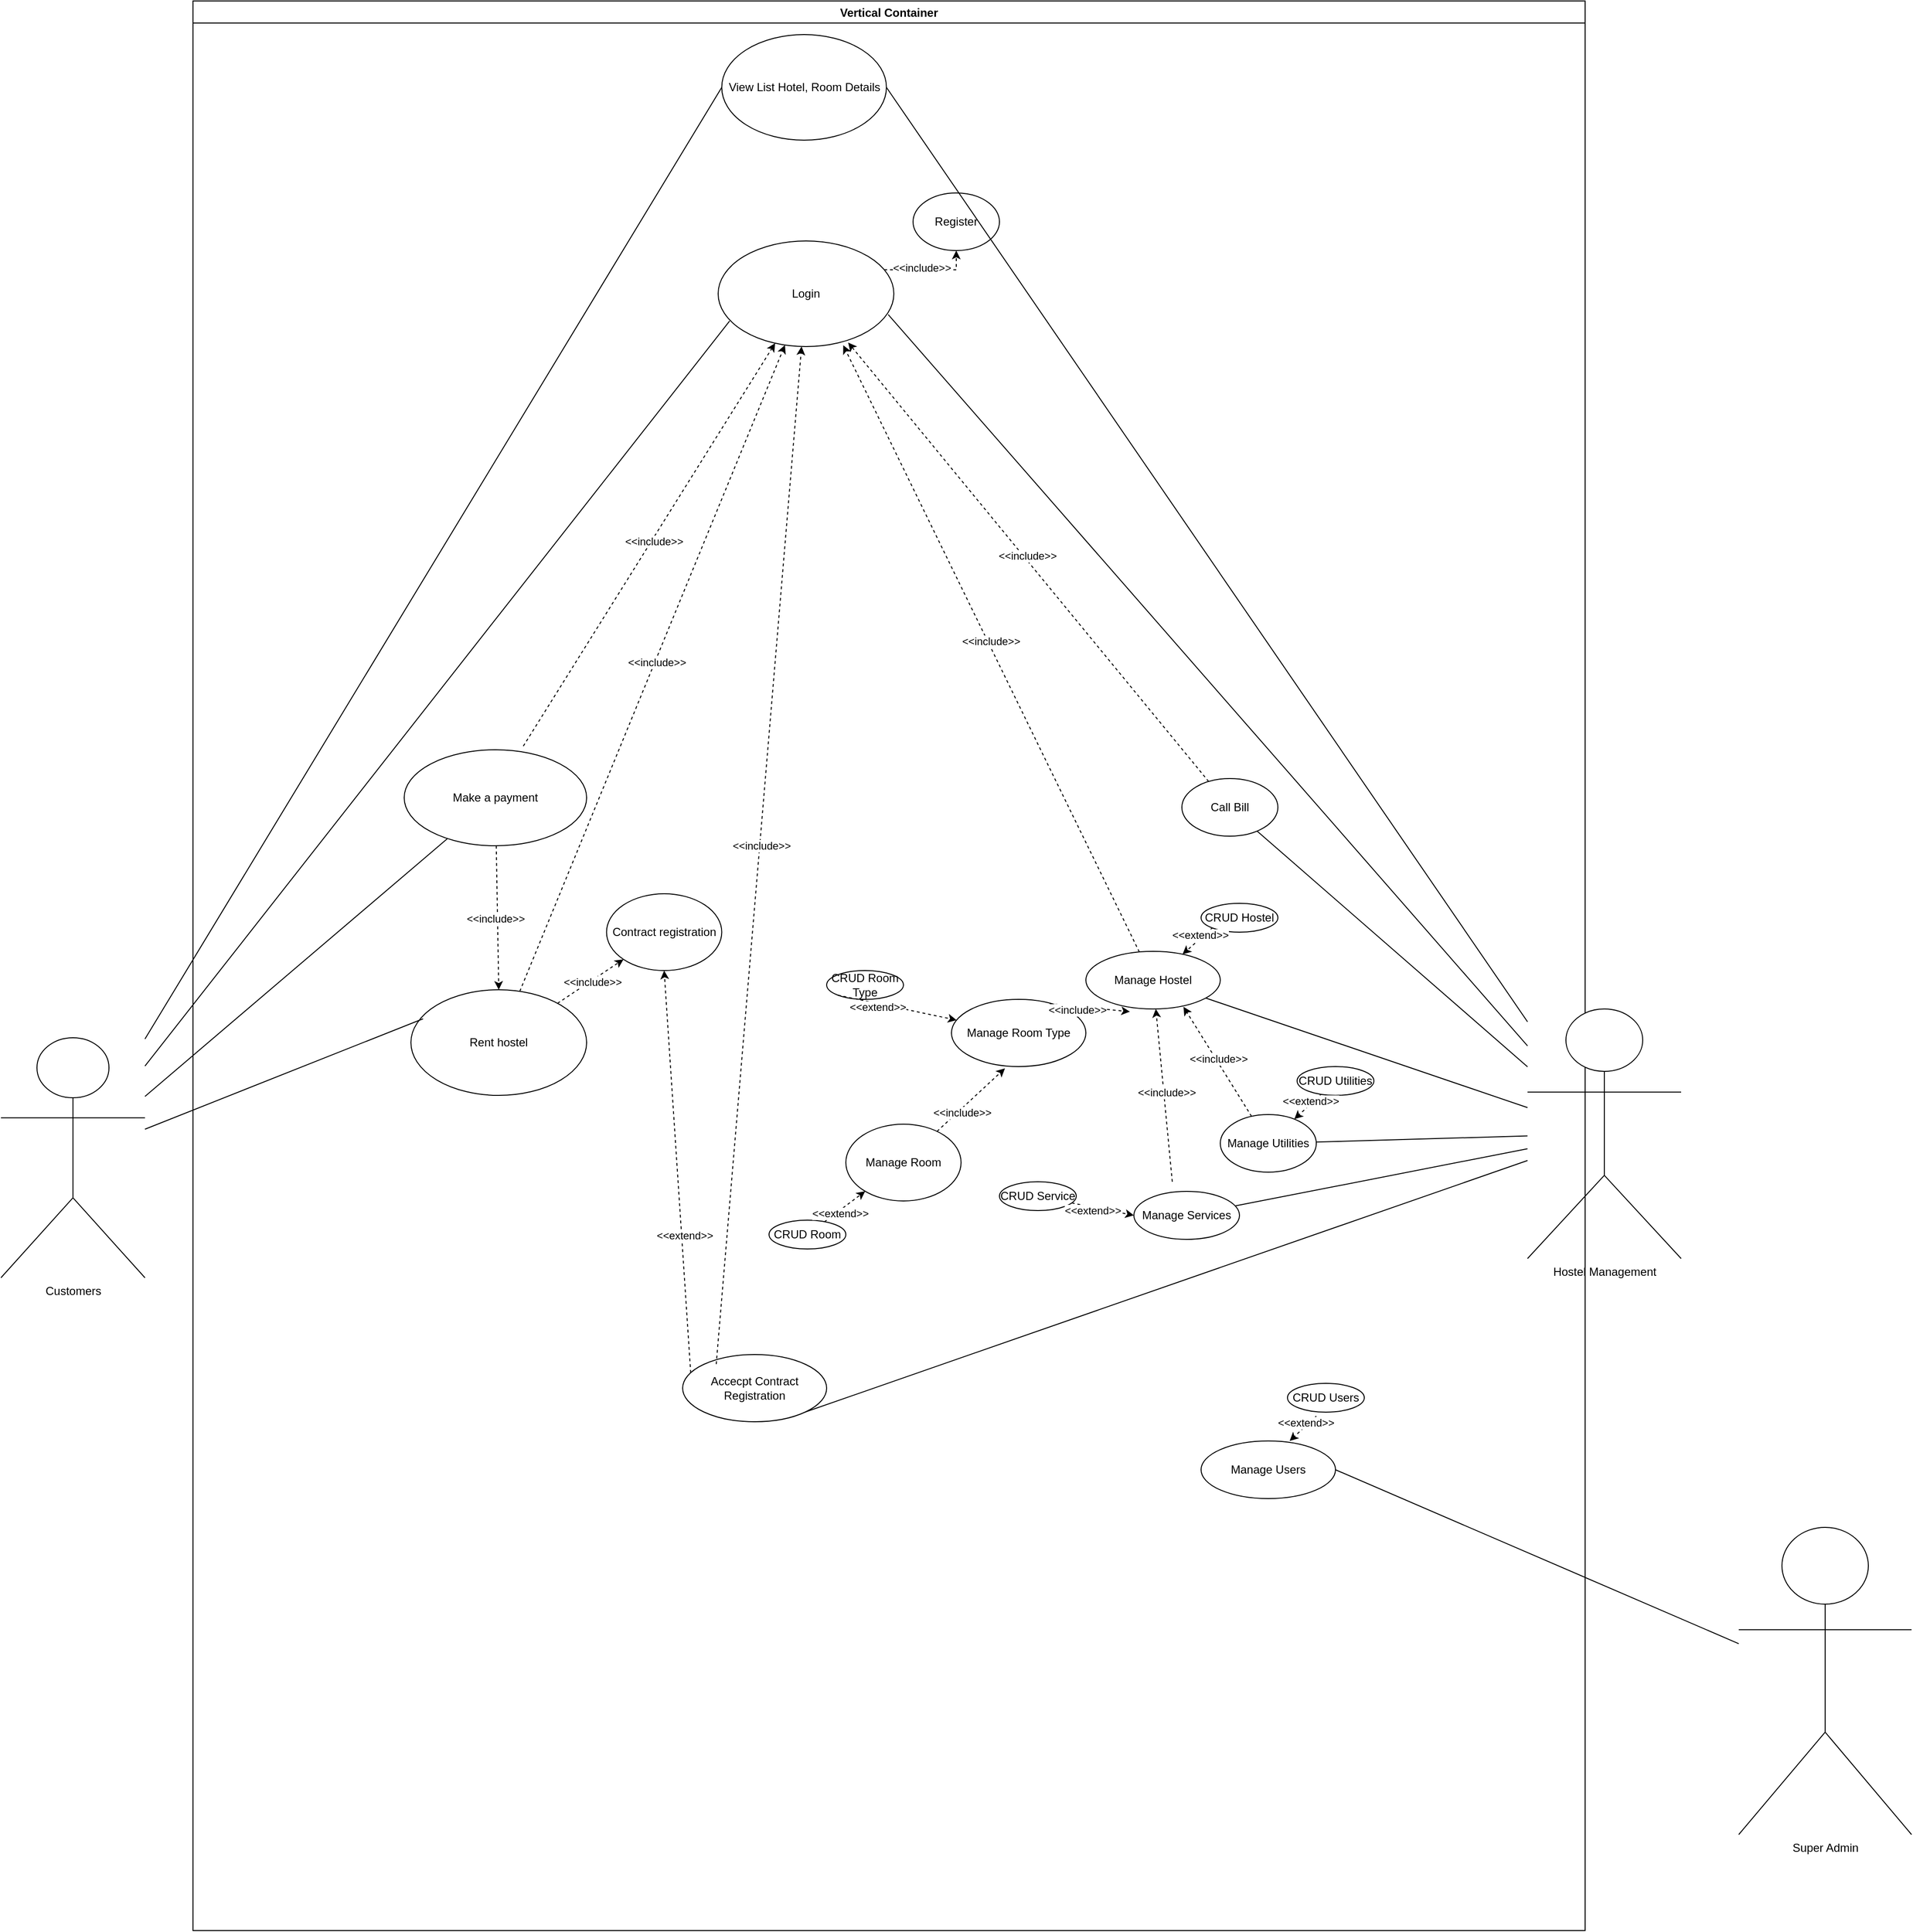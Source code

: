 <mxfile version="18.1.3" type="github">
  <diagram name="Page-1" id="929967ad-93f9-6ef4-fab6-5d389245f69c">
    <mxGraphModel dx="2076" dy="2351" grid="1" gridSize="10" guides="1" tooltips="1" connect="1" arrows="1" fold="1" page="1" pageScale="1.5" pageWidth="1169" pageHeight="826" background="none" math="0" shadow="0">
      <root>
        <mxCell id="0" style=";html=1;" />
        <mxCell id="1" style=";html=1;" parent="0" />
        <mxCell id="IHum4n2YvxGAtm4zl33J-3" value="Vertical Container" style="swimlane;" parent="1" vertex="1">
          <mxGeometry x="310" y="-870" width="1450" height="2010" as="geometry" />
        </mxCell>
        <mxCell id="IHum4n2YvxGAtm4zl33J-27" value="" style="edgeStyle=orthogonalEdgeStyle;rounded=0;orthogonalLoop=1;jettySize=auto;html=1;dashed=1;" parent="IHum4n2YvxGAtm4zl33J-3" source="IHum4n2YvxGAtm4zl33J-10" target="IHum4n2YvxGAtm4zl33J-22" edge="1">
          <mxGeometry relative="1" as="geometry">
            <Array as="points">
              <mxPoint x="750" y="280" />
              <mxPoint x="750" y="280" />
            </Array>
          </mxGeometry>
        </mxCell>
        <mxCell id="IHum4n2YvxGAtm4zl33J-28" value="&amp;lt;&amp;lt;include&amp;gt;&amp;gt;" style="edgeLabel;html=1;align=center;verticalAlign=middle;resizable=0;points=[];" parent="IHum4n2YvxGAtm4zl33J-27" vertex="1" connectable="0">
          <mxGeometry x="-0.179" y="2" relative="1" as="geometry">
            <mxPoint as="offset" />
          </mxGeometry>
        </mxCell>
        <mxCell id="IHum4n2YvxGAtm4zl33J-10" value="Login" style="ellipse;whiteSpace=wrap;html=1;" parent="IHum4n2YvxGAtm4zl33J-3" vertex="1">
          <mxGeometry x="547" y="250" width="183" height="110" as="geometry" />
        </mxCell>
        <mxCell id="IHum4n2YvxGAtm4zl33J-22" value="Register" style="ellipse;whiteSpace=wrap;html=1;" parent="IHum4n2YvxGAtm4zl33J-3" vertex="1">
          <mxGeometry x="750" y="200" width="90" height="60" as="geometry" />
        </mxCell>
        <mxCell id="IHum4n2YvxGAtm4zl33J-29" value="View List Hotel, Room Details" style="ellipse;whiteSpace=wrap;html=1;" parent="IHum4n2YvxGAtm4zl33J-3" vertex="1">
          <mxGeometry x="550.75" y="35" width="171.5" height="110" as="geometry" />
        </mxCell>
        <mxCell id="IHum4n2YvxGAtm4zl33J-30" value="Manage Hostel" style="ellipse;whiteSpace=wrap;html=1;" parent="IHum4n2YvxGAtm4zl33J-3" vertex="1">
          <mxGeometry x="930" y="990" width="140" height="60" as="geometry" />
        </mxCell>
        <mxCell id="IHum4n2YvxGAtm4zl33J-33" value="Manage Room Type" style="ellipse;whiteSpace=wrap;html=1;" parent="IHum4n2YvxGAtm4zl33J-3" vertex="1">
          <mxGeometry x="790" y="1040" width="140" height="70" as="geometry" />
        </mxCell>
        <mxCell id="IHum4n2YvxGAtm4zl33J-34" value="" style="endArrow=classic;html=1;rounded=0;dashed=1;entryX=0.712;entryY=0.988;entryDx=0;entryDy=0;entryPerimeter=0;" parent="IHum4n2YvxGAtm4zl33J-3" source="IHum4n2YvxGAtm4zl33J-30" target="IHum4n2YvxGAtm4zl33J-10" edge="1">
          <mxGeometry width="50" height="50" relative="1" as="geometry">
            <mxPoint x="740" y="500" as="sourcePoint" />
            <mxPoint x="710" y="380" as="targetPoint" />
          </mxGeometry>
        </mxCell>
        <mxCell id="IHum4n2YvxGAtm4zl33J-35" value="&amp;lt;&amp;lt;include&amp;gt;&amp;gt;" style="edgeLabel;html=1;align=center;verticalAlign=middle;resizable=0;points=[];" parent="IHum4n2YvxGAtm4zl33J-34" vertex="1" connectable="0">
          <mxGeometry x="0.018" y="-2" relative="1" as="geometry">
            <mxPoint y="-1" as="offset" />
          </mxGeometry>
        </mxCell>
        <mxCell id="IHum4n2YvxGAtm4zl33J-44" value="" style="endArrow=classic;html=1;rounded=0;dashed=1;exitX=0.731;exitY=0.066;exitDx=0;exitDy=0;exitPerimeter=0;entryX=0.328;entryY=1.047;entryDx=0;entryDy=0;entryPerimeter=0;" parent="IHum4n2YvxGAtm4zl33J-3" source="IHum4n2YvxGAtm4zl33J-33" target="IHum4n2YvxGAtm4zl33J-30" edge="1">
          <mxGeometry width="50" height="50" relative="1" as="geometry">
            <mxPoint x="1040" y="610" as="sourcePoint" />
            <mxPoint x="1090" y="560" as="targetPoint" />
          </mxGeometry>
        </mxCell>
        <mxCell id="IHum4n2YvxGAtm4zl33J-45" value="&amp;lt;&amp;lt;include&amp;gt;&amp;gt;" style="edgeLabel;html=1;align=center;verticalAlign=middle;resizable=0;points=[];" parent="IHum4n2YvxGAtm4zl33J-44" vertex="1" connectable="0">
          <mxGeometry x="-0.317" y="-3" relative="1" as="geometry">
            <mxPoint as="offset" />
          </mxGeometry>
        </mxCell>
        <mxCell id="IHum4n2YvxGAtm4zl33J-46" value="Manage Room" style="ellipse;whiteSpace=wrap;html=1;" parent="IHum4n2YvxGAtm4zl33J-3" vertex="1">
          <mxGeometry x="680" y="1170" width="120" height="80" as="geometry" />
        </mxCell>
        <mxCell id="IHum4n2YvxGAtm4zl33J-47" value="" style="endArrow=classic;html=1;rounded=0;dashed=1;entryX=0.398;entryY=1.027;entryDx=0;entryDy=0;entryPerimeter=0;" parent="IHum4n2YvxGAtm4zl33J-3" source="IHum4n2YvxGAtm4zl33J-46" target="IHum4n2YvxGAtm4zl33J-33" edge="1">
          <mxGeometry width="50" height="50" relative="1" as="geometry">
            <mxPoint x="872.34" y="584.62" as="sourcePoint" />
            <mxPoint x="885.92" y="542.82" as="targetPoint" />
          </mxGeometry>
        </mxCell>
        <mxCell id="IHum4n2YvxGAtm4zl33J-48" value="&amp;lt;&amp;lt;include&amp;gt;&amp;gt;" style="edgeLabel;html=1;align=center;verticalAlign=middle;resizable=0;points=[];" parent="IHum4n2YvxGAtm4zl33J-47" vertex="1" connectable="0">
          <mxGeometry x="-0.317" y="-3" relative="1" as="geometry">
            <mxPoint as="offset" />
          </mxGeometry>
        </mxCell>
        <mxCell id="IHum4n2YvxGAtm4zl33J-52" value="CRUD Hostel" style="ellipse;whiteSpace=wrap;html=1;" parent="IHum4n2YvxGAtm4zl33J-3" vertex="1">
          <mxGeometry x="1050" y="940" width="80" height="30" as="geometry" />
        </mxCell>
        <mxCell id="IHum4n2YvxGAtm4zl33J-56" value="CRUD Room Type" style="ellipse;whiteSpace=wrap;html=1;" parent="IHum4n2YvxGAtm4zl33J-3" vertex="1">
          <mxGeometry x="660" y="1010" width="80" height="30" as="geometry" />
        </mxCell>
        <mxCell id="IHum4n2YvxGAtm4zl33J-58" value="" style="endArrow=classic;html=1;rounded=0;dashed=1;exitX=0;exitY=1;exitDx=0;exitDy=0;" parent="IHum4n2YvxGAtm4zl33J-3" source="IHum4n2YvxGAtm4zl33J-56" target="IHum4n2YvxGAtm4zl33J-33" edge="1">
          <mxGeometry width="50" height="50" relative="1" as="geometry">
            <mxPoint x="1110.758" y="1024.765" as="sourcePoint" />
            <mxPoint x="825.72" y="651.89" as="targetPoint" />
          </mxGeometry>
        </mxCell>
        <mxCell id="IHum4n2YvxGAtm4zl33J-59" value="&amp;lt;&amp;lt;extend&amp;gt;&amp;gt;" style="edgeLabel;html=1;align=center;verticalAlign=middle;resizable=0;points=[];" parent="IHum4n2YvxGAtm4zl33J-58" vertex="1" connectable="0">
          <mxGeometry x="-0.317" y="-3" relative="1" as="geometry">
            <mxPoint as="offset" />
          </mxGeometry>
        </mxCell>
        <mxCell id="IHum4n2YvxGAtm4zl33J-60" style="edgeStyle=orthogonalEdgeStyle;rounded=0;orthogonalLoop=1;jettySize=auto;html=1;exitX=0.5;exitY=1;exitDx=0;exitDy=0;dashed=1;" parent="IHum4n2YvxGAtm4zl33J-3" source="IHum4n2YvxGAtm4zl33J-52" target="IHum4n2YvxGAtm4zl33J-52" edge="1">
          <mxGeometry relative="1" as="geometry" />
        </mxCell>
        <mxCell id="IHum4n2YvxGAtm4zl33J-50" value="" style="endArrow=classic;html=1;rounded=0;dashed=1;exitX=0;exitY=1;exitDx=0;exitDy=0;" parent="IHum4n2YvxGAtm4zl33J-3" source="IHum4n2YvxGAtm4zl33J-52" target="IHum4n2YvxGAtm4zl33J-30" edge="1">
          <mxGeometry width="50" height="50" relative="1" as="geometry">
            <mxPoint x="940" y="550" as="sourcePoint" />
            <mxPoint x="880" y="470" as="targetPoint" />
          </mxGeometry>
        </mxCell>
        <mxCell id="IHum4n2YvxGAtm4zl33J-51" value="&amp;lt;&amp;lt;extend&amp;gt;&amp;gt;" style="edgeLabel;html=1;align=center;verticalAlign=middle;resizable=0;points=[];" parent="IHum4n2YvxGAtm4zl33J-50" vertex="1" connectable="0">
          <mxGeometry x="-0.317" y="-3" relative="1" as="geometry">
            <mxPoint as="offset" />
          </mxGeometry>
        </mxCell>
        <mxCell id="IHum4n2YvxGAtm4zl33J-61" value="CRUD Room" style="ellipse;whiteSpace=wrap;html=1;" parent="IHum4n2YvxGAtm4zl33J-3" vertex="1">
          <mxGeometry x="600" y="1270" width="80" height="30" as="geometry" />
        </mxCell>
        <mxCell id="IHum4n2YvxGAtm4zl33J-65" value="" style="endArrow=classic;html=1;rounded=0;dashed=1;" parent="IHum4n2YvxGAtm4zl33J-3" source="IHum4n2YvxGAtm4zl33J-61" target="IHum4n2YvxGAtm4zl33J-46" edge="1">
          <mxGeometry width="50" height="50" relative="1" as="geometry">
            <mxPoint x="910" y="683" as="sourcePoint" />
            <mxPoint x="630" y="720" as="targetPoint" />
          </mxGeometry>
        </mxCell>
        <mxCell id="IHum4n2YvxGAtm4zl33J-66" value="&amp;lt;&amp;lt;extend&amp;gt;&amp;gt;" style="edgeLabel;html=1;align=center;verticalAlign=middle;resizable=0;points=[];" parent="IHum4n2YvxGAtm4zl33J-65" vertex="1" connectable="0">
          <mxGeometry x="-0.317" y="-3" relative="1" as="geometry">
            <mxPoint as="offset" />
          </mxGeometry>
        </mxCell>
        <mxCell id="IHum4n2YvxGAtm4zl33J-68" value="Rent hostel" style="ellipse;whiteSpace=wrap;html=1;" parent="IHum4n2YvxGAtm4zl33J-3" vertex="1">
          <mxGeometry x="227" y="1030" width="183" height="110" as="geometry" />
        </mxCell>
        <mxCell id="IHum4n2YvxGAtm4zl33J-71" value="" style="endArrow=classic;html=1;rounded=0;dashed=1;" parent="IHum4n2YvxGAtm4zl33J-3" source="IHum4n2YvxGAtm4zl33J-68" target="IHum4n2YvxGAtm4zl33J-10" edge="1">
          <mxGeometry width="50" height="50" relative="1" as="geometry">
            <mxPoint x="844.079" y="520.091" as="sourcePoint" />
            <mxPoint x="713.259" y="353.855" as="targetPoint" />
          </mxGeometry>
        </mxCell>
        <mxCell id="IHum4n2YvxGAtm4zl33J-72" value="&amp;lt;&amp;lt;include&amp;gt;&amp;gt;" style="edgeLabel;html=1;align=center;verticalAlign=middle;resizable=0;points=[];" parent="IHum4n2YvxGAtm4zl33J-71" vertex="1" connectable="0">
          <mxGeometry x="0.018" y="-2" relative="1" as="geometry">
            <mxPoint y="-1" as="offset" />
          </mxGeometry>
        </mxCell>
        <mxCell id="IHum4n2YvxGAtm4zl33J-73" value="Accecpt Contract Registration" style="ellipse;whiteSpace=wrap;html=1;" parent="IHum4n2YvxGAtm4zl33J-3" vertex="1">
          <mxGeometry x="510" y="1410" width="150" height="70" as="geometry" />
        </mxCell>
        <mxCell id="IHum4n2YvxGAtm4zl33J-77" value="Manage Services" style="ellipse;whiteSpace=wrap;html=1;" parent="IHum4n2YvxGAtm4zl33J-3" vertex="1">
          <mxGeometry x="980" y="1240" width="110" height="50" as="geometry" />
        </mxCell>
        <mxCell id="IHum4n2YvxGAtm4zl33J-78" value="Contract registration" style="ellipse;whiteSpace=wrap;html=1;" parent="IHum4n2YvxGAtm4zl33J-3" vertex="1">
          <mxGeometry x="430.75" y="930" width="120" height="80" as="geometry" />
        </mxCell>
        <mxCell id="IHum4n2YvxGAtm4zl33J-79" value="D" style="endArrow=classic;html=1;rounded=0;dashed=1;" parent="IHum4n2YvxGAtm4zl33J-3" source="IHum4n2YvxGAtm4zl33J-68" target="IHum4n2YvxGAtm4zl33J-78" edge="1">
          <mxGeometry width="50" height="50" relative="1" as="geometry">
            <mxPoint x="434.086" y="499.99" as="sourcePoint" />
            <mxPoint x="596.204" y="360.132" as="targetPoint" />
          </mxGeometry>
        </mxCell>
        <mxCell id="IHum4n2YvxGAtm4zl33J-80" value="&amp;lt;&amp;lt;include&amp;gt;&amp;gt;" style="edgeLabel;html=1;align=center;verticalAlign=middle;resizable=0;points=[];" parent="IHum4n2YvxGAtm4zl33J-79" vertex="1" connectable="0">
          <mxGeometry x="0.018" y="-2" relative="1" as="geometry">
            <mxPoint y="-1" as="offset" />
          </mxGeometry>
        </mxCell>
        <mxCell id="IHum4n2YvxGAtm4zl33J-83" value="" style="endArrow=classic;html=1;rounded=0;dashed=1;" parent="IHum4n2YvxGAtm4zl33J-3" target="IHum4n2YvxGAtm4zl33J-10" edge="1">
          <mxGeometry width="50" height="50" relative="1" as="geometry">
            <mxPoint x="545" y="1420" as="sourcePoint" />
            <mxPoint x="713.259" y="353.855" as="targetPoint" />
          </mxGeometry>
        </mxCell>
        <mxCell id="IHum4n2YvxGAtm4zl33J-84" value="&amp;lt;&amp;lt;include&amp;gt;&amp;gt;" style="edgeLabel;html=1;align=center;verticalAlign=middle;resizable=0;points=[];" parent="IHum4n2YvxGAtm4zl33J-83" vertex="1" connectable="0">
          <mxGeometry x="0.018" y="-2" relative="1" as="geometry">
            <mxPoint y="-1" as="offset" />
          </mxGeometry>
        </mxCell>
        <mxCell id="IHum4n2YvxGAtm4zl33J-91" value="CRUD Service" style="ellipse;whiteSpace=wrap;html=1;" parent="IHum4n2YvxGAtm4zl33J-3" vertex="1">
          <mxGeometry x="840" y="1230" width="80" height="30" as="geometry" />
        </mxCell>
        <mxCell id="IHum4n2YvxGAtm4zl33J-92" value="" style="endArrow=classic;html=1;rounded=0;dashed=1;entryX=0;entryY=0.5;entryDx=0;entryDy=0;" parent="IHum4n2YvxGAtm4zl33J-3" source="IHum4n2YvxGAtm4zl33J-91" target="IHum4n2YvxGAtm4zl33J-77" edge="1">
          <mxGeometry width="50" height="50" relative="1" as="geometry">
            <mxPoint x="720" y="565" as="sourcePoint" />
            <mxPoint x="782.04" y="587.5" as="targetPoint" />
          </mxGeometry>
        </mxCell>
        <mxCell id="IHum4n2YvxGAtm4zl33J-93" value="&amp;lt;&amp;lt;extend&amp;gt;&amp;gt;" style="edgeLabel;html=1;align=center;verticalAlign=middle;resizable=0;points=[];" parent="IHum4n2YvxGAtm4zl33J-92" vertex="1" connectable="0">
          <mxGeometry x="-0.317" y="-3" relative="1" as="geometry">
            <mxPoint as="offset" />
          </mxGeometry>
        </mxCell>
        <mxCell id="IHum4n2YvxGAtm4zl33J-94" value="Manage Utilities" style="ellipse;whiteSpace=wrap;html=1;" parent="IHum4n2YvxGAtm4zl33J-3" vertex="1">
          <mxGeometry x="1070" y="1160" width="100" height="60" as="geometry" />
        </mxCell>
        <mxCell id="IHum4n2YvxGAtm4zl33J-95" value="CRUD Utilities" style="ellipse;whiteSpace=wrap;html=1;" parent="IHum4n2YvxGAtm4zl33J-3" vertex="1">
          <mxGeometry x="1150" y="1110" width="80" height="30" as="geometry" />
        </mxCell>
        <mxCell id="IHum4n2YvxGAtm4zl33J-96" value="" style="endArrow=classic;html=1;rounded=0;dashed=1;" parent="IHum4n2YvxGAtm4zl33J-3" source="IHum4n2YvxGAtm4zl33J-95" target="IHum4n2YvxGAtm4zl33J-94" edge="1">
          <mxGeometry width="50" height="50" relative="1" as="geometry">
            <mxPoint x="513" y="895" as="sourcePoint" />
            <mxPoint x="568.924" y="953.134" as="targetPoint" />
          </mxGeometry>
        </mxCell>
        <mxCell id="IHum4n2YvxGAtm4zl33J-97" value="&amp;lt;&amp;lt;extend&amp;gt;&amp;gt;" style="edgeLabel;html=1;align=center;verticalAlign=middle;resizable=0;points=[];" parent="IHum4n2YvxGAtm4zl33J-96" vertex="1" connectable="0">
          <mxGeometry x="-0.317" y="-3" relative="1" as="geometry">
            <mxPoint as="offset" />
          </mxGeometry>
        </mxCell>
        <mxCell id="IHum4n2YvxGAtm4zl33J-100" value="" style="endArrow=classic;html=1;rounded=0;dashed=1;" parent="IHum4n2YvxGAtm4zl33J-3" target="IHum4n2YvxGAtm4zl33J-30" edge="1">
          <mxGeometry width="50" height="50" relative="1" as="geometry">
            <mxPoint x="1020" y="1230" as="sourcePoint" />
            <mxPoint x="943.04" y="540" as="targetPoint" />
          </mxGeometry>
        </mxCell>
        <mxCell id="IHum4n2YvxGAtm4zl33J-101" value="&amp;lt;&amp;lt;include&amp;gt;&amp;gt;" style="edgeLabel;html=1;align=center;verticalAlign=middle;resizable=0;points=[];" parent="IHum4n2YvxGAtm4zl33J-100" vertex="1" connectable="0">
          <mxGeometry x="0.018" y="-2" relative="1" as="geometry">
            <mxPoint y="-1" as="offset" />
          </mxGeometry>
        </mxCell>
        <mxCell id="IHum4n2YvxGAtm4zl33J-106" value="Call Bill" style="ellipse;whiteSpace=wrap;html=1;" parent="IHum4n2YvxGAtm4zl33J-3" vertex="1">
          <mxGeometry x="1030" y="810" width="100" height="60" as="geometry" />
        </mxCell>
        <mxCell id="IHum4n2YvxGAtm4zl33J-108" value="Make a payment" style="ellipse;whiteSpace=wrap;html=1;" parent="IHum4n2YvxGAtm4zl33J-3" vertex="1">
          <mxGeometry x="220" y="780" width="190" height="100" as="geometry" />
        </mxCell>
        <mxCell id="IHum4n2YvxGAtm4zl33J-111" value="" style="endArrow=classic;html=1;rounded=0;dashed=1;exitX=0.653;exitY=-0.038;exitDx=0;exitDy=0;exitPerimeter=0;" parent="IHum4n2YvxGAtm4zl33J-3" source="IHum4n2YvxGAtm4zl33J-108" target="IHum4n2YvxGAtm4zl33J-10" edge="1">
          <mxGeometry width="50" height="50" relative="1" as="geometry">
            <mxPoint x="433.926" y="499.923" as="sourcePoint" />
            <mxPoint x="596.272" y="360.16" as="targetPoint" />
          </mxGeometry>
        </mxCell>
        <mxCell id="IHum4n2YvxGAtm4zl33J-112" value="&amp;lt;&amp;lt;include&amp;gt;&amp;gt;" style="edgeLabel;html=1;align=center;verticalAlign=middle;resizable=0;points=[];" parent="IHum4n2YvxGAtm4zl33J-111" vertex="1" connectable="0">
          <mxGeometry x="0.018" y="-2" relative="1" as="geometry">
            <mxPoint y="-1" as="offset" />
          </mxGeometry>
        </mxCell>
        <mxCell id="IHum4n2YvxGAtm4zl33J-113" value="" style="endArrow=classic;html=1;rounded=0;dashed=1;entryX=0.74;entryY=0.962;entryDx=0;entryDy=0;entryPerimeter=0;" parent="IHum4n2YvxGAtm4zl33J-3" source="IHum4n2YvxGAtm4zl33J-106" target="IHum4n2YvxGAtm4zl33J-10" edge="1">
          <mxGeometry width="50" height="50" relative="1" as="geometry">
            <mxPoint x="608.112" y="1170.008" as="sourcePoint" />
            <mxPoint x="628.5" y="600" as="targetPoint" />
          </mxGeometry>
        </mxCell>
        <mxCell id="IHum4n2YvxGAtm4zl33J-114" value="&amp;lt;&amp;lt;include&amp;gt;&amp;gt;" style="edgeLabel;html=1;align=center;verticalAlign=middle;resizable=0;points=[];" parent="IHum4n2YvxGAtm4zl33J-113" vertex="1" connectable="0">
          <mxGeometry x="0.018" y="-2" relative="1" as="geometry">
            <mxPoint y="-1" as="offset" />
          </mxGeometry>
        </mxCell>
        <mxCell id="IHum4n2YvxGAtm4zl33J-119" value="" style="endArrow=classic;html=1;rounded=0;dashed=1;exitX=0.056;exitY=0.271;exitDx=0;exitDy=0;exitPerimeter=0;entryX=0.5;entryY=1;entryDx=0;entryDy=0;" parent="IHum4n2YvxGAtm4zl33J-3" source="IHum4n2YvxGAtm4zl33J-73" target="IHum4n2YvxGAtm4zl33J-78" edge="1">
          <mxGeometry width="50" height="50" relative="1" as="geometry">
            <mxPoint x="1070.758" y="975.235" as="sourcePoint" />
            <mxPoint x="1040.095" y="1002.914" as="targetPoint" />
          </mxGeometry>
        </mxCell>
        <mxCell id="IHum4n2YvxGAtm4zl33J-120" value="&amp;lt;&amp;lt;extend&amp;gt;&amp;gt;" style="edgeLabel;html=1;align=center;verticalAlign=middle;resizable=0;points=[];" parent="IHum4n2YvxGAtm4zl33J-119" vertex="1" connectable="0">
          <mxGeometry x="-0.317" y="-3" relative="1" as="geometry">
            <mxPoint as="offset" />
          </mxGeometry>
        </mxCell>
        <mxCell id="IHum4n2YvxGAtm4zl33J-121" value="D" style="endArrow=classic;html=1;rounded=0;dashed=1;entryX=0.5;entryY=0;entryDx=0;entryDy=0;" parent="IHum4n2YvxGAtm4zl33J-3" source="IHum4n2YvxGAtm4zl33J-108" target="IHum4n2YvxGAtm4zl33J-68" edge="1">
          <mxGeometry width="50" height="50" relative="1" as="geometry">
            <mxPoint x="389.508" y="1054.01" as="sourcePoint" />
            <mxPoint x="310" y="1020" as="targetPoint" />
          </mxGeometry>
        </mxCell>
        <mxCell id="IHum4n2YvxGAtm4zl33J-122" value="&amp;lt;&amp;lt;include&amp;gt;&amp;gt;" style="edgeLabel;html=1;align=center;verticalAlign=middle;resizable=0;points=[];" parent="IHum4n2YvxGAtm4zl33J-121" vertex="1" connectable="0">
          <mxGeometry x="0.018" y="-2" relative="1" as="geometry">
            <mxPoint y="-1" as="offset" />
          </mxGeometry>
        </mxCell>
        <mxCell id="IHum4n2YvxGAtm4zl33J-128" value="" style="endArrow=classic;html=1;rounded=0;dashed=1;entryX=0.726;entryY=0.963;entryDx=0;entryDy=0;entryPerimeter=0;" parent="IHum4n2YvxGAtm4zl33J-3" source="IHum4n2YvxGAtm4zl33J-94" target="IHum4n2YvxGAtm4zl33J-30" edge="1">
          <mxGeometry width="50" height="50" relative="1" as="geometry">
            <mxPoint x="1030" y="1240" as="sourcePoint" />
            <mxPoint x="1012.855" y="1059.975" as="targetPoint" />
          </mxGeometry>
        </mxCell>
        <mxCell id="IHum4n2YvxGAtm4zl33J-129" value="&amp;lt;&amp;lt;include&amp;gt;&amp;gt;" style="edgeLabel;html=1;align=center;verticalAlign=middle;resizable=0;points=[];" parent="IHum4n2YvxGAtm4zl33J-128" vertex="1" connectable="0">
          <mxGeometry x="0.018" y="-2" relative="1" as="geometry">
            <mxPoint y="-1" as="offset" />
          </mxGeometry>
        </mxCell>
        <mxCell id="JrmLMjCvReADZD9L9RyS-4" value="Manage Users" style="ellipse;whiteSpace=wrap;html=1;" vertex="1" parent="IHum4n2YvxGAtm4zl33J-3">
          <mxGeometry x="1050" y="1500" width="140" height="60" as="geometry" />
        </mxCell>
        <mxCell id="JrmLMjCvReADZD9L9RyS-6" value="CRUD Users" style="ellipse;whiteSpace=wrap;html=1;" vertex="1" parent="IHum4n2YvxGAtm4zl33J-3">
          <mxGeometry x="1140" y="1440" width="80" height="30" as="geometry" />
        </mxCell>
        <mxCell id="JrmLMjCvReADZD9L9RyS-7" value="" style="endArrow=classic;html=1;rounded=0;dashed=1;" edge="1" parent="IHum4n2YvxGAtm4zl33J-3">
          <mxGeometry width="50" height="50" relative="1" as="geometry">
            <mxPoint x="1170.002" y="1474.09" as="sourcePoint" />
            <mxPoint x="1142.236" y="1500.002" as="targetPoint" />
          </mxGeometry>
        </mxCell>
        <mxCell id="JrmLMjCvReADZD9L9RyS-8" value="&amp;lt;&amp;lt;extend&amp;gt;&amp;gt;" style="edgeLabel;html=1;align=center;verticalAlign=middle;resizable=0;points=[];" vertex="1" connectable="0" parent="JrmLMjCvReADZD9L9RyS-7">
          <mxGeometry x="-0.317" y="-3" relative="1" as="geometry">
            <mxPoint as="offset" />
          </mxGeometry>
        </mxCell>
        <mxCell id="IHum4n2YvxGAtm4zl33J-4" value="Customers" style="shape=umlActor;verticalLabelPosition=bottom;verticalAlign=top;html=1;outlineConnect=0;" parent="1" vertex="1">
          <mxGeometry x="110" y="210" width="150" height="250" as="geometry" />
        </mxCell>
        <mxCell id="IHum4n2YvxGAtm4zl33J-9" value="Hostel Management" style="shape=umlActor;verticalLabelPosition=bottom;verticalAlign=top;html=1;outlineConnect=0;" parent="1" vertex="1">
          <mxGeometry x="1700" y="180" width="160" height="260" as="geometry" />
        </mxCell>
        <mxCell id="IHum4n2YvxGAtm4zl33J-17" value="" style="endArrow=none;html=1;rounded=0;entryX=0.968;entryY=0.697;entryDx=0;entryDy=0;entryPerimeter=0;" parent="1" source="IHum4n2YvxGAtm4zl33J-9" target="IHum4n2YvxGAtm4zl33J-10" edge="1">
          <mxGeometry width="50" height="50" relative="1" as="geometry">
            <mxPoint x="800" y="220" as="sourcePoint" />
            <mxPoint x="850" y="170" as="targetPoint" />
          </mxGeometry>
        </mxCell>
        <mxCell id="IHum4n2YvxGAtm4zl33J-19" value="" style="endArrow=none;html=1;rounded=0;entryX=0.065;entryY=0.759;entryDx=0;entryDy=0;entryPerimeter=0;" parent="1" source="IHum4n2YvxGAtm4zl33J-4" target="IHum4n2YvxGAtm4zl33J-10" edge="1">
          <mxGeometry width="50" height="50" relative="1" as="geometry">
            <mxPoint x="800" y="220" as="sourcePoint" />
            <mxPoint x="760" y="190" as="targetPoint" />
          </mxGeometry>
        </mxCell>
        <mxCell id="IHum4n2YvxGAtm4zl33J-31" value="" style="endArrow=none;html=1;rounded=0;entryX=0;entryY=0.5;entryDx=0;entryDy=0;" parent="1" source="IHum4n2YvxGAtm4zl33J-4" target="IHum4n2YvxGAtm4zl33J-29" edge="1">
          <mxGeometry width="50" height="50" relative="1" as="geometry">
            <mxPoint x="940" y="330" as="sourcePoint" />
            <mxPoint x="990" y="280" as="targetPoint" />
          </mxGeometry>
        </mxCell>
        <mxCell id="IHum4n2YvxGAtm4zl33J-32" value="" style="endArrow=none;html=1;rounded=0;entryX=1;entryY=0.5;entryDx=0;entryDy=0;" parent="1" source="IHum4n2YvxGAtm4zl33J-9" target="IHum4n2YvxGAtm4zl33J-29" edge="1">
          <mxGeometry width="50" height="50" relative="1" as="geometry">
            <mxPoint x="940" y="330" as="sourcePoint" />
            <mxPoint x="990" y="280" as="targetPoint" />
          </mxGeometry>
        </mxCell>
        <mxCell id="IHum4n2YvxGAtm4zl33J-36" value="" style="endArrow=none;html=1;rounded=0;" parent="1" source="IHum4n2YvxGAtm4zl33J-30" target="IHum4n2YvxGAtm4zl33J-9" edge="1">
          <mxGeometry width="50" height="50" relative="1" as="geometry">
            <mxPoint x="1170" y="350" as="sourcePoint" />
            <mxPoint x="990" y="280" as="targetPoint" />
          </mxGeometry>
        </mxCell>
        <mxCell id="IHum4n2YvxGAtm4zl33J-69" value="" style="endArrow=none;html=1;rounded=0;exitX=0.069;exitY=0.275;exitDx=0;exitDy=0;exitPerimeter=0;" parent="1" source="IHum4n2YvxGAtm4zl33J-68" target="IHum4n2YvxGAtm4zl33J-4" edge="1">
          <mxGeometry width="50" height="50" relative="1" as="geometry">
            <mxPoint x="1030" y="660" as="sourcePoint" />
            <mxPoint x="1080" y="610" as="targetPoint" />
          </mxGeometry>
        </mxCell>
        <mxCell id="IHum4n2YvxGAtm4zl33J-74" value="" style="endArrow=none;html=1;rounded=0;exitX=1;exitY=1;exitDx=0;exitDy=0;" parent="1" source="IHum4n2YvxGAtm4zl33J-73" target="IHum4n2YvxGAtm4zl33J-9" edge="1">
          <mxGeometry width="50" height="50" relative="1" as="geometry">
            <mxPoint x="1030" y="600" as="sourcePoint" />
            <mxPoint x="1080" y="550" as="targetPoint" />
          </mxGeometry>
        </mxCell>
        <mxCell id="IHum4n2YvxGAtm4zl33J-86" value="" style="endArrow=none;html=1;rounded=0;" parent="1" source="IHum4n2YvxGAtm4zl33J-77" target="IHum4n2YvxGAtm4zl33J-9" edge="1">
          <mxGeometry width="50" height="50" relative="1" as="geometry">
            <mxPoint x="1020" y="760" as="sourcePoint" />
            <mxPoint x="1070" y="710" as="targetPoint" />
          </mxGeometry>
        </mxCell>
        <mxCell id="IHum4n2YvxGAtm4zl33J-107" value="" style="endArrow=none;html=1;rounded=0;" parent="1" source="IHum4n2YvxGAtm4zl33J-106" target="IHum4n2YvxGAtm4zl33J-9" edge="1">
          <mxGeometry width="50" height="50" relative="1" as="geometry">
            <mxPoint x="1020" y="790" as="sourcePoint" />
            <mxPoint x="1070" y="740" as="targetPoint" />
          </mxGeometry>
        </mxCell>
        <mxCell id="IHum4n2YvxGAtm4zl33J-109" value="" style="endArrow=none;html=1;rounded=0;" parent="1" source="IHum4n2YvxGAtm4zl33J-108" target="IHum4n2YvxGAtm4zl33J-4" edge="1">
          <mxGeometry width="50" height="50" relative="1" as="geometry">
            <mxPoint x="1020" y="890" as="sourcePoint" />
            <mxPoint x="1070" y="840" as="targetPoint" />
          </mxGeometry>
        </mxCell>
        <mxCell id="IHum4n2YvxGAtm4zl33J-130" value="" style="endArrow=none;html=1;rounded=0;" parent="1" source="IHum4n2YvxGAtm4zl33J-94" target="IHum4n2YvxGAtm4zl33J-9" edge="1">
          <mxGeometry width="50" height="50" relative="1" as="geometry">
            <mxPoint x="1405.662" y="395.268" as="sourcePoint" />
            <mxPoint x="1710" y="335.632" as="targetPoint" />
          </mxGeometry>
        </mxCell>
        <mxCell id="JrmLMjCvReADZD9L9RyS-1" value="Super Admin" style="shape=umlActor;verticalLabelPosition=bottom;verticalAlign=top;html=1;outlineConnect=0;" vertex="1" parent="1">
          <mxGeometry x="1920" y="720" width="180" height="320" as="geometry" />
        </mxCell>
        <mxCell id="JrmLMjCvReADZD9L9RyS-5" value="" style="endArrow=none;html=1;rounded=0;exitX=1;exitY=0.5;exitDx=0;exitDy=0;" edge="1" parent="1" source="JrmLMjCvReADZD9L9RyS-4" target="JrmLMjCvReADZD9L9RyS-1">
          <mxGeometry width="50" height="50" relative="1" as="geometry">
            <mxPoint x="1650" y="650" as="sourcePoint" />
            <mxPoint x="1700" y="600" as="targetPoint" />
          </mxGeometry>
        </mxCell>
      </root>
    </mxGraphModel>
  </diagram>
</mxfile>
